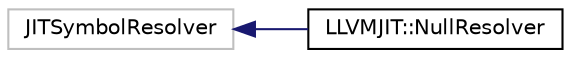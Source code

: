 digraph "Graphical Class Hierarchy"
{
  edge [fontname="Helvetica",fontsize="10",labelfontname="Helvetica",labelfontsize="10"];
  node [fontname="Helvetica",fontsize="10",shape=record];
  rankdir="LR";
  Node2144 [label="JITSymbolResolver",height=0.2,width=0.4,color="grey75", fillcolor="white", style="filled"];
  Node2144 -> Node0 [dir="back",color="midnightblue",fontsize="10",style="solid",fontname="Helvetica"];
  Node0 [label="LLVMJIT::NullResolver",height=0.2,width=0.4,color="black", fillcolor="white", style="filled",URL="$struct_l_l_v_m_j_i_t_1_1_null_resolver.html"];
}

